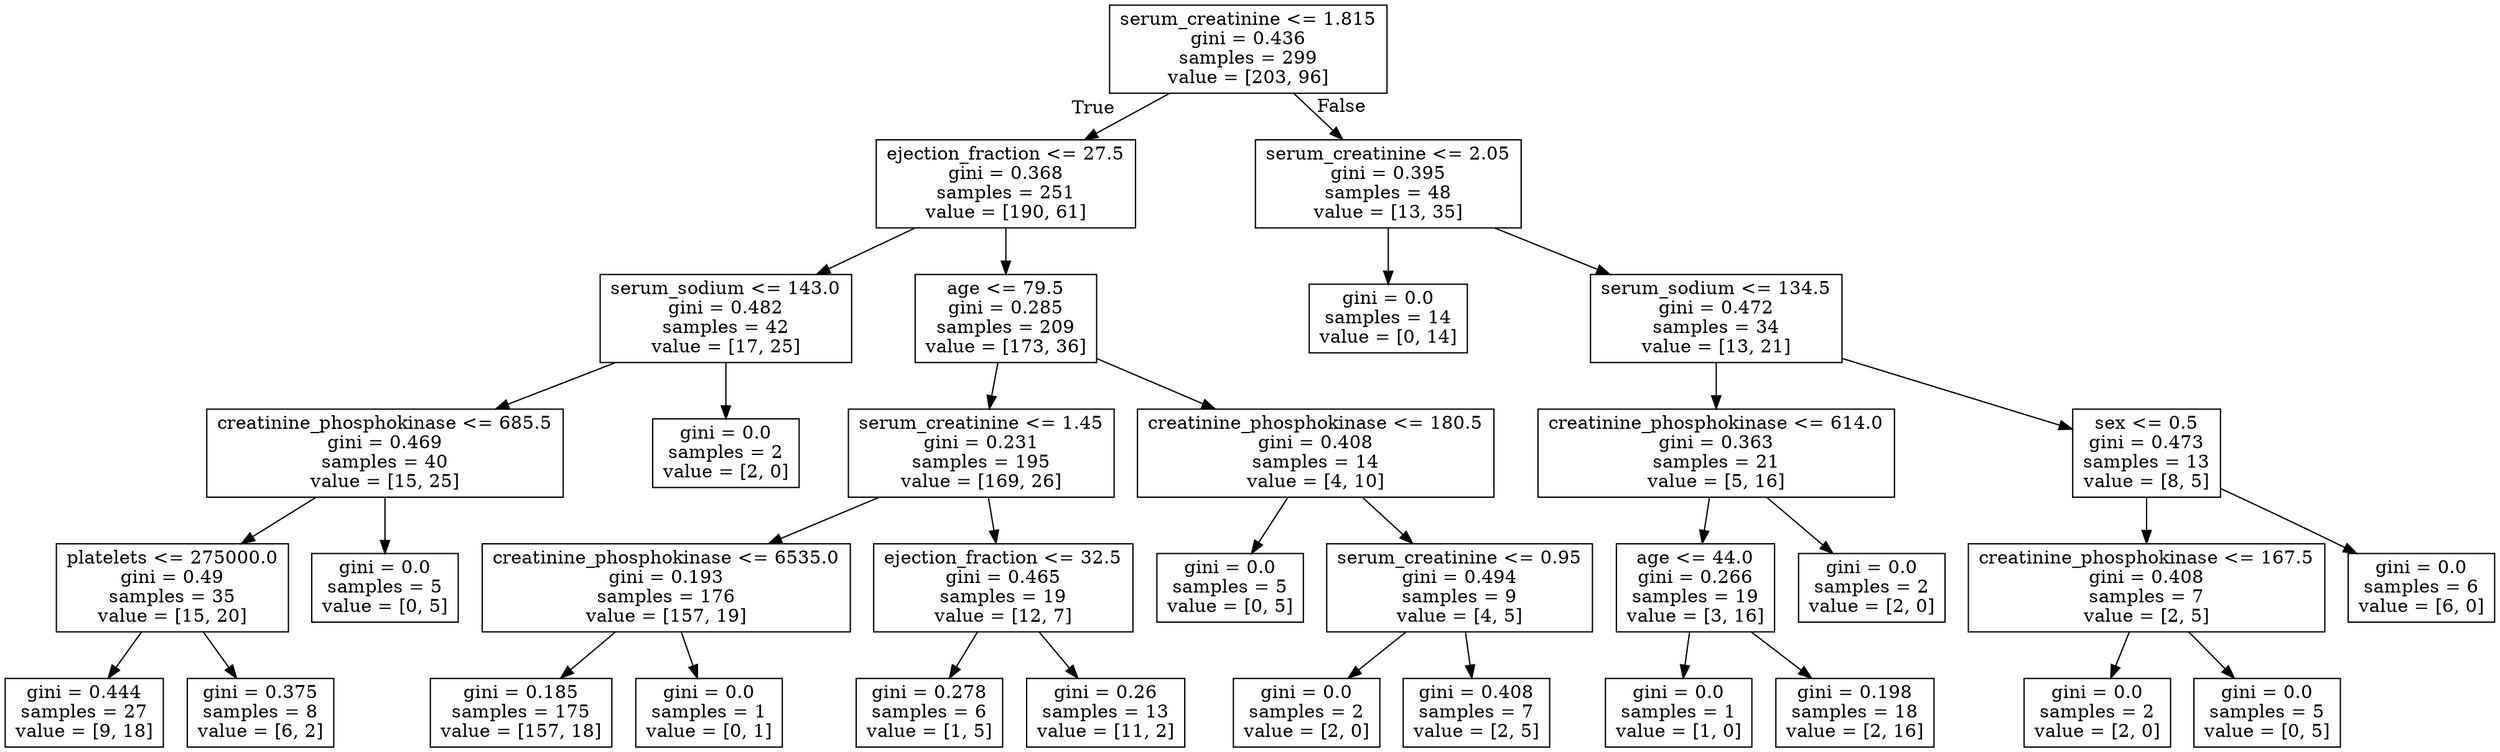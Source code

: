 digraph Tree {
node [shape=box] ;
0 [label="serum_creatinine <= 1.815\ngini = 0.436\nsamples = 299\nvalue = [203, 96]"] ;
1 [label="ejection_fraction <= 27.5\ngini = 0.368\nsamples = 251\nvalue = [190, 61]"] ;
0 -> 1 [labeldistance=2.5, labelangle=45, headlabel="True"] ;
2 [label="serum_sodium <= 143.0\ngini = 0.482\nsamples = 42\nvalue = [17, 25]"] ;
1 -> 2 ;
3 [label="creatinine_phosphokinase <= 685.5\ngini = 0.469\nsamples = 40\nvalue = [15, 25]"] ;
2 -> 3 ;
4 [label="platelets <= 275000.0\ngini = 0.49\nsamples = 35\nvalue = [15, 20]"] ;
3 -> 4 ;
5 [label="gini = 0.444\nsamples = 27\nvalue = [9, 18]"] ;
4 -> 5 ;
6 [label="gini = 0.375\nsamples = 8\nvalue = [6, 2]"] ;
4 -> 6 ;
7 [label="gini = 0.0\nsamples = 5\nvalue = [0, 5]"] ;
3 -> 7 ;
8 [label="gini = 0.0\nsamples = 2\nvalue = [2, 0]"] ;
2 -> 8 ;
9 [label="age <= 79.5\ngini = 0.285\nsamples = 209\nvalue = [173, 36]"] ;
1 -> 9 ;
10 [label="serum_creatinine <= 1.45\ngini = 0.231\nsamples = 195\nvalue = [169, 26]"] ;
9 -> 10 ;
11 [label="creatinine_phosphokinase <= 6535.0\ngini = 0.193\nsamples = 176\nvalue = [157, 19]"] ;
10 -> 11 ;
12 [label="gini = 0.185\nsamples = 175\nvalue = [157, 18]"] ;
11 -> 12 ;
13 [label="gini = 0.0\nsamples = 1\nvalue = [0, 1]"] ;
11 -> 13 ;
14 [label="ejection_fraction <= 32.5\ngini = 0.465\nsamples = 19\nvalue = [12, 7]"] ;
10 -> 14 ;
15 [label="gini = 0.278\nsamples = 6\nvalue = [1, 5]"] ;
14 -> 15 ;
16 [label="gini = 0.26\nsamples = 13\nvalue = [11, 2]"] ;
14 -> 16 ;
17 [label="creatinine_phosphokinase <= 180.5\ngini = 0.408\nsamples = 14\nvalue = [4, 10]"] ;
9 -> 17 ;
18 [label="gini = 0.0\nsamples = 5\nvalue = [0, 5]"] ;
17 -> 18 ;
19 [label="serum_creatinine <= 0.95\ngini = 0.494\nsamples = 9\nvalue = [4, 5]"] ;
17 -> 19 ;
20 [label="gini = 0.0\nsamples = 2\nvalue = [2, 0]"] ;
19 -> 20 ;
21 [label="gini = 0.408\nsamples = 7\nvalue = [2, 5]"] ;
19 -> 21 ;
22 [label="serum_creatinine <= 2.05\ngini = 0.395\nsamples = 48\nvalue = [13, 35]"] ;
0 -> 22 [labeldistance=2.5, labelangle=-45, headlabel="False"] ;
23 [label="gini = 0.0\nsamples = 14\nvalue = [0, 14]"] ;
22 -> 23 ;
24 [label="serum_sodium <= 134.5\ngini = 0.472\nsamples = 34\nvalue = [13, 21]"] ;
22 -> 24 ;
25 [label="creatinine_phosphokinase <= 614.0\ngini = 0.363\nsamples = 21\nvalue = [5, 16]"] ;
24 -> 25 ;
26 [label="age <= 44.0\ngini = 0.266\nsamples = 19\nvalue = [3, 16]"] ;
25 -> 26 ;
27 [label="gini = 0.0\nsamples = 1\nvalue = [1, 0]"] ;
26 -> 27 ;
28 [label="gini = 0.198\nsamples = 18\nvalue = [2, 16]"] ;
26 -> 28 ;
29 [label="gini = 0.0\nsamples = 2\nvalue = [2, 0]"] ;
25 -> 29 ;
30 [label="sex <= 0.5\ngini = 0.473\nsamples = 13\nvalue = [8, 5]"] ;
24 -> 30 ;
31 [label="creatinine_phosphokinase <= 167.5\ngini = 0.408\nsamples = 7\nvalue = [2, 5]"] ;
30 -> 31 ;
32 [label="gini = 0.0\nsamples = 2\nvalue = [2, 0]"] ;
31 -> 32 ;
33 [label="gini = 0.0\nsamples = 5\nvalue = [0, 5]"] ;
31 -> 33 ;
34 [label="gini = 0.0\nsamples = 6\nvalue = [6, 0]"] ;
30 -> 34 ;
}